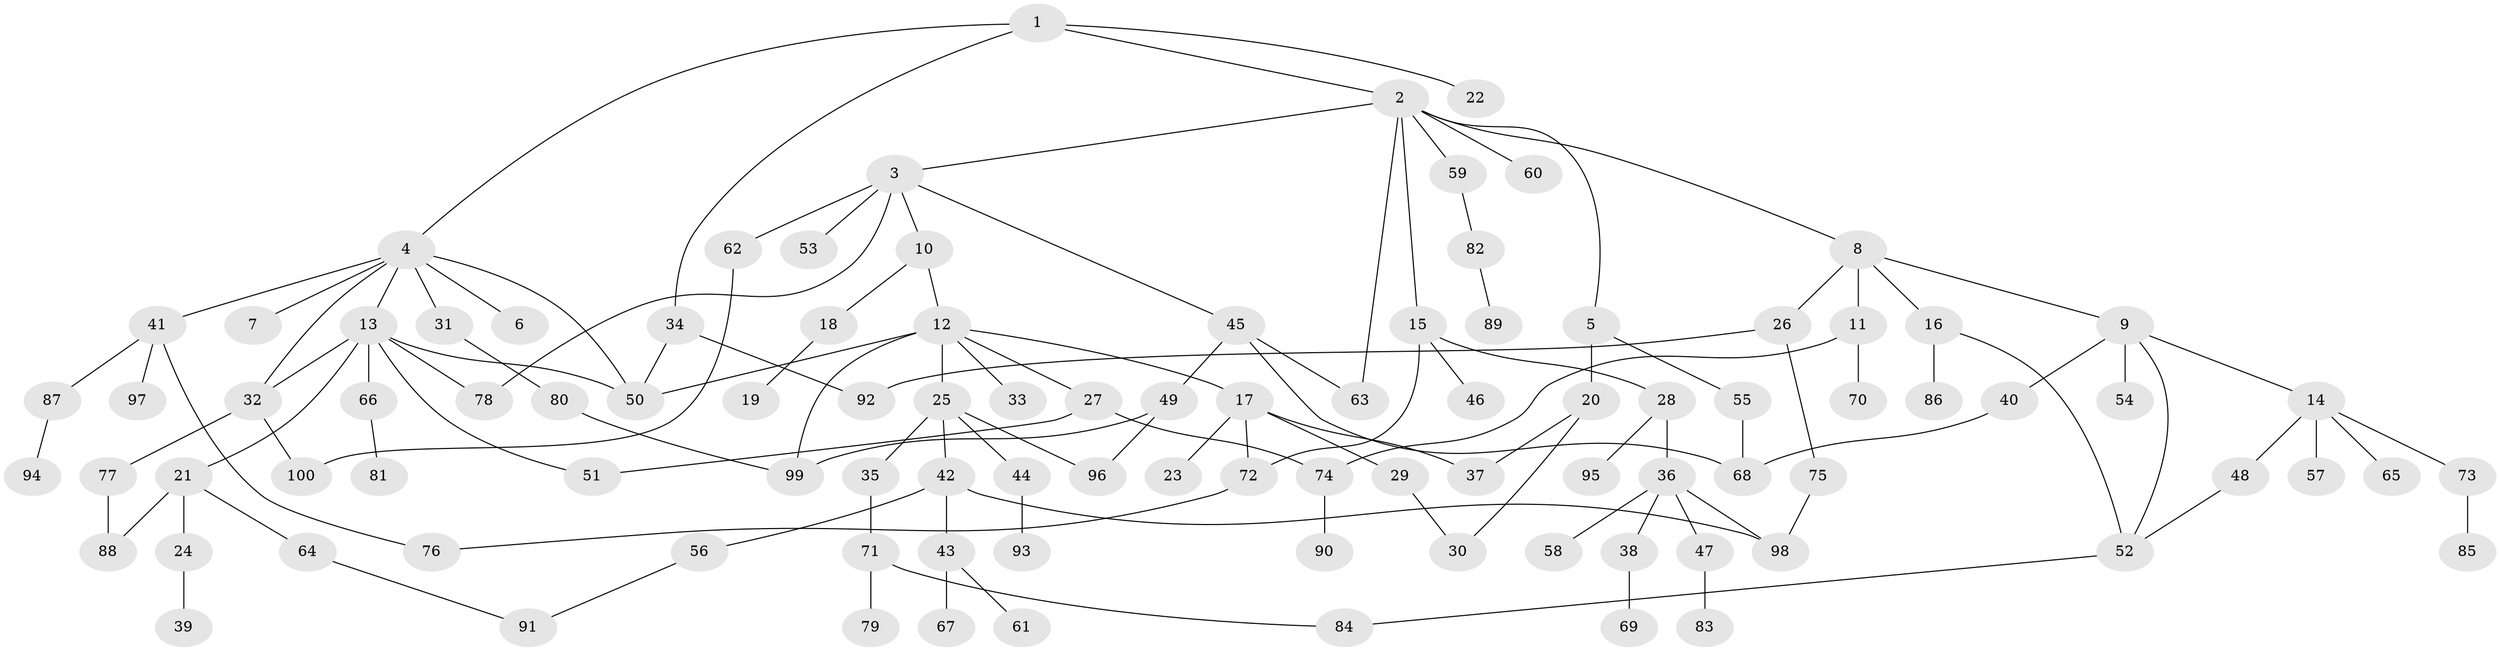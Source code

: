 // Generated by graph-tools (version 1.1) at 2025/11/02/21/25 10:11:06]
// undirected, 100 vertices, 125 edges
graph export_dot {
graph [start="1"]
  node [color=gray90,style=filled];
  1;
  2;
  3;
  4;
  5;
  6;
  7;
  8;
  9;
  10;
  11;
  12;
  13;
  14;
  15;
  16;
  17;
  18;
  19;
  20;
  21;
  22;
  23;
  24;
  25;
  26;
  27;
  28;
  29;
  30;
  31;
  32;
  33;
  34;
  35;
  36;
  37;
  38;
  39;
  40;
  41;
  42;
  43;
  44;
  45;
  46;
  47;
  48;
  49;
  50;
  51;
  52;
  53;
  54;
  55;
  56;
  57;
  58;
  59;
  60;
  61;
  62;
  63;
  64;
  65;
  66;
  67;
  68;
  69;
  70;
  71;
  72;
  73;
  74;
  75;
  76;
  77;
  78;
  79;
  80;
  81;
  82;
  83;
  84;
  85;
  86;
  87;
  88;
  89;
  90;
  91;
  92;
  93;
  94;
  95;
  96;
  97;
  98;
  99;
  100;
  1 -- 2;
  1 -- 4;
  1 -- 22;
  1 -- 34;
  2 -- 3;
  2 -- 5;
  2 -- 8;
  2 -- 15;
  2 -- 59;
  2 -- 60;
  2 -- 63;
  3 -- 10;
  3 -- 45;
  3 -- 53;
  3 -- 62;
  3 -- 78;
  4 -- 6;
  4 -- 7;
  4 -- 13;
  4 -- 31;
  4 -- 32;
  4 -- 41;
  4 -- 50;
  5 -- 20;
  5 -- 55;
  8 -- 9;
  8 -- 11;
  8 -- 16;
  8 -- 26;
  9 -- 14;
  9 -- 40;
  9 -- 54;
  9 -- 52;
  10 -- 12;
  10 -- 18;
  11 -- 70;
  11 -- 74;
  12 -- 17;
  12 -- 25;
  12 -- 27;
  12 -- 33;
  12 -- 99;
  12 -- 50;
  13 -- 21;
  13 -- 51;
  13 -- 66;
  13 -- 78;
  13 -- 32;
  13 -- 50;
  14 -- 48;
  14 -- 57;
  14 -- 65;
  14 -- 73;
  15 -- 28;
  15 -- 46;
  15 -- 72;
  16 -- 86;
  16 -- 52;
  17 -- 23;
  17 -- 29;
  17 -- 72;
  17 -- 37;
  18 -- 19;
  20 -- 30;
  20 -- 37;
  21 -- 24;
  21 -- 64;
  21 -- 88;
  24 -- 39;
  25 -- 35;
  25 -- 42;
  25 -- 44;
  25 -- 96;
  26 -- 75;
  26 -- 92;
  27 -- 51;
  27 -- 74;
  28 -- 36;
  28 -- 95;
  29 -- 30;
  31 -- 80;
  32 -- 77;
  32 -- 100;
  34 -- 92;
  34 -- 50;
  35 -- 71;
  36 -- 38;
  36 -- 47;
  36 -- 58;
  36 -- 98;
  38 -- 69;
  40 -- 68;
  41 -- 76;
  41 -- 87;
  41 -- 97;
  42 -- 43;
  42 -- 56;
  42 -- 98;
  43 -- 61;
  43 -- 67;
  44 -- 93;
  45 -- 49;
  45 -- 63;
  45 -- 68;
  47 -- 83;
  48 -- 52;
  49 -- 99;
  49 -- 96;
  52 -- 84;
  55 -- 68;
  56 -- 91;
  59 -- 82;
  62 -- 100;
  64 -- 91;
  66 -- 81;
  71 -- 79;
  71 -- 84;
  72 -- 76;
  73 -- 85;
  74 -- 90;
  75 -- 98;
  77 -- 88;
  80 -- 99;
  82 -- 89;
  87 -- 94;
}
